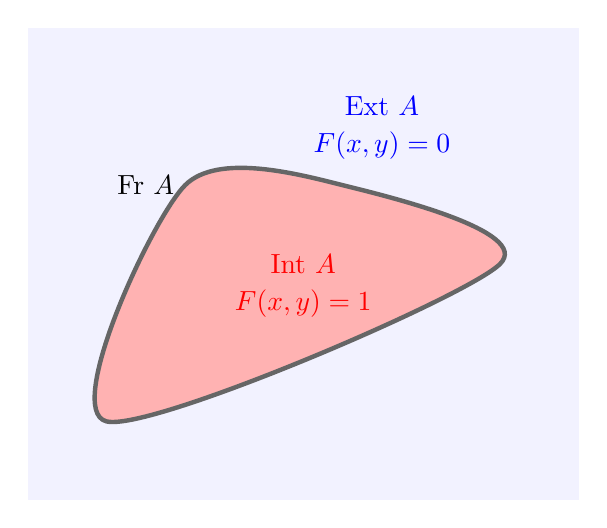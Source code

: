 \begin{tikzpicture}[scale=1]

\fill[blue!5] (0,0) rectangle (7,6);

\draw [ultra thick,black!60,fill=red!30] plot [smooth cycle] coordinates {(1,1) (2,4) (4,4)  (6,3) };

\node[red] at (3.5,3) {Int $A$};
\node[blue] at (4.5,5) {Ext $A$};
\node[black] at (1.5,4) {Fr $A$};

\node[red] at (3.5,2.5) {$F(x,y) = 1$};
\node[blue] at (4.5,4.5) {$F(x,y) = 0$};

\end{tikzpicture}